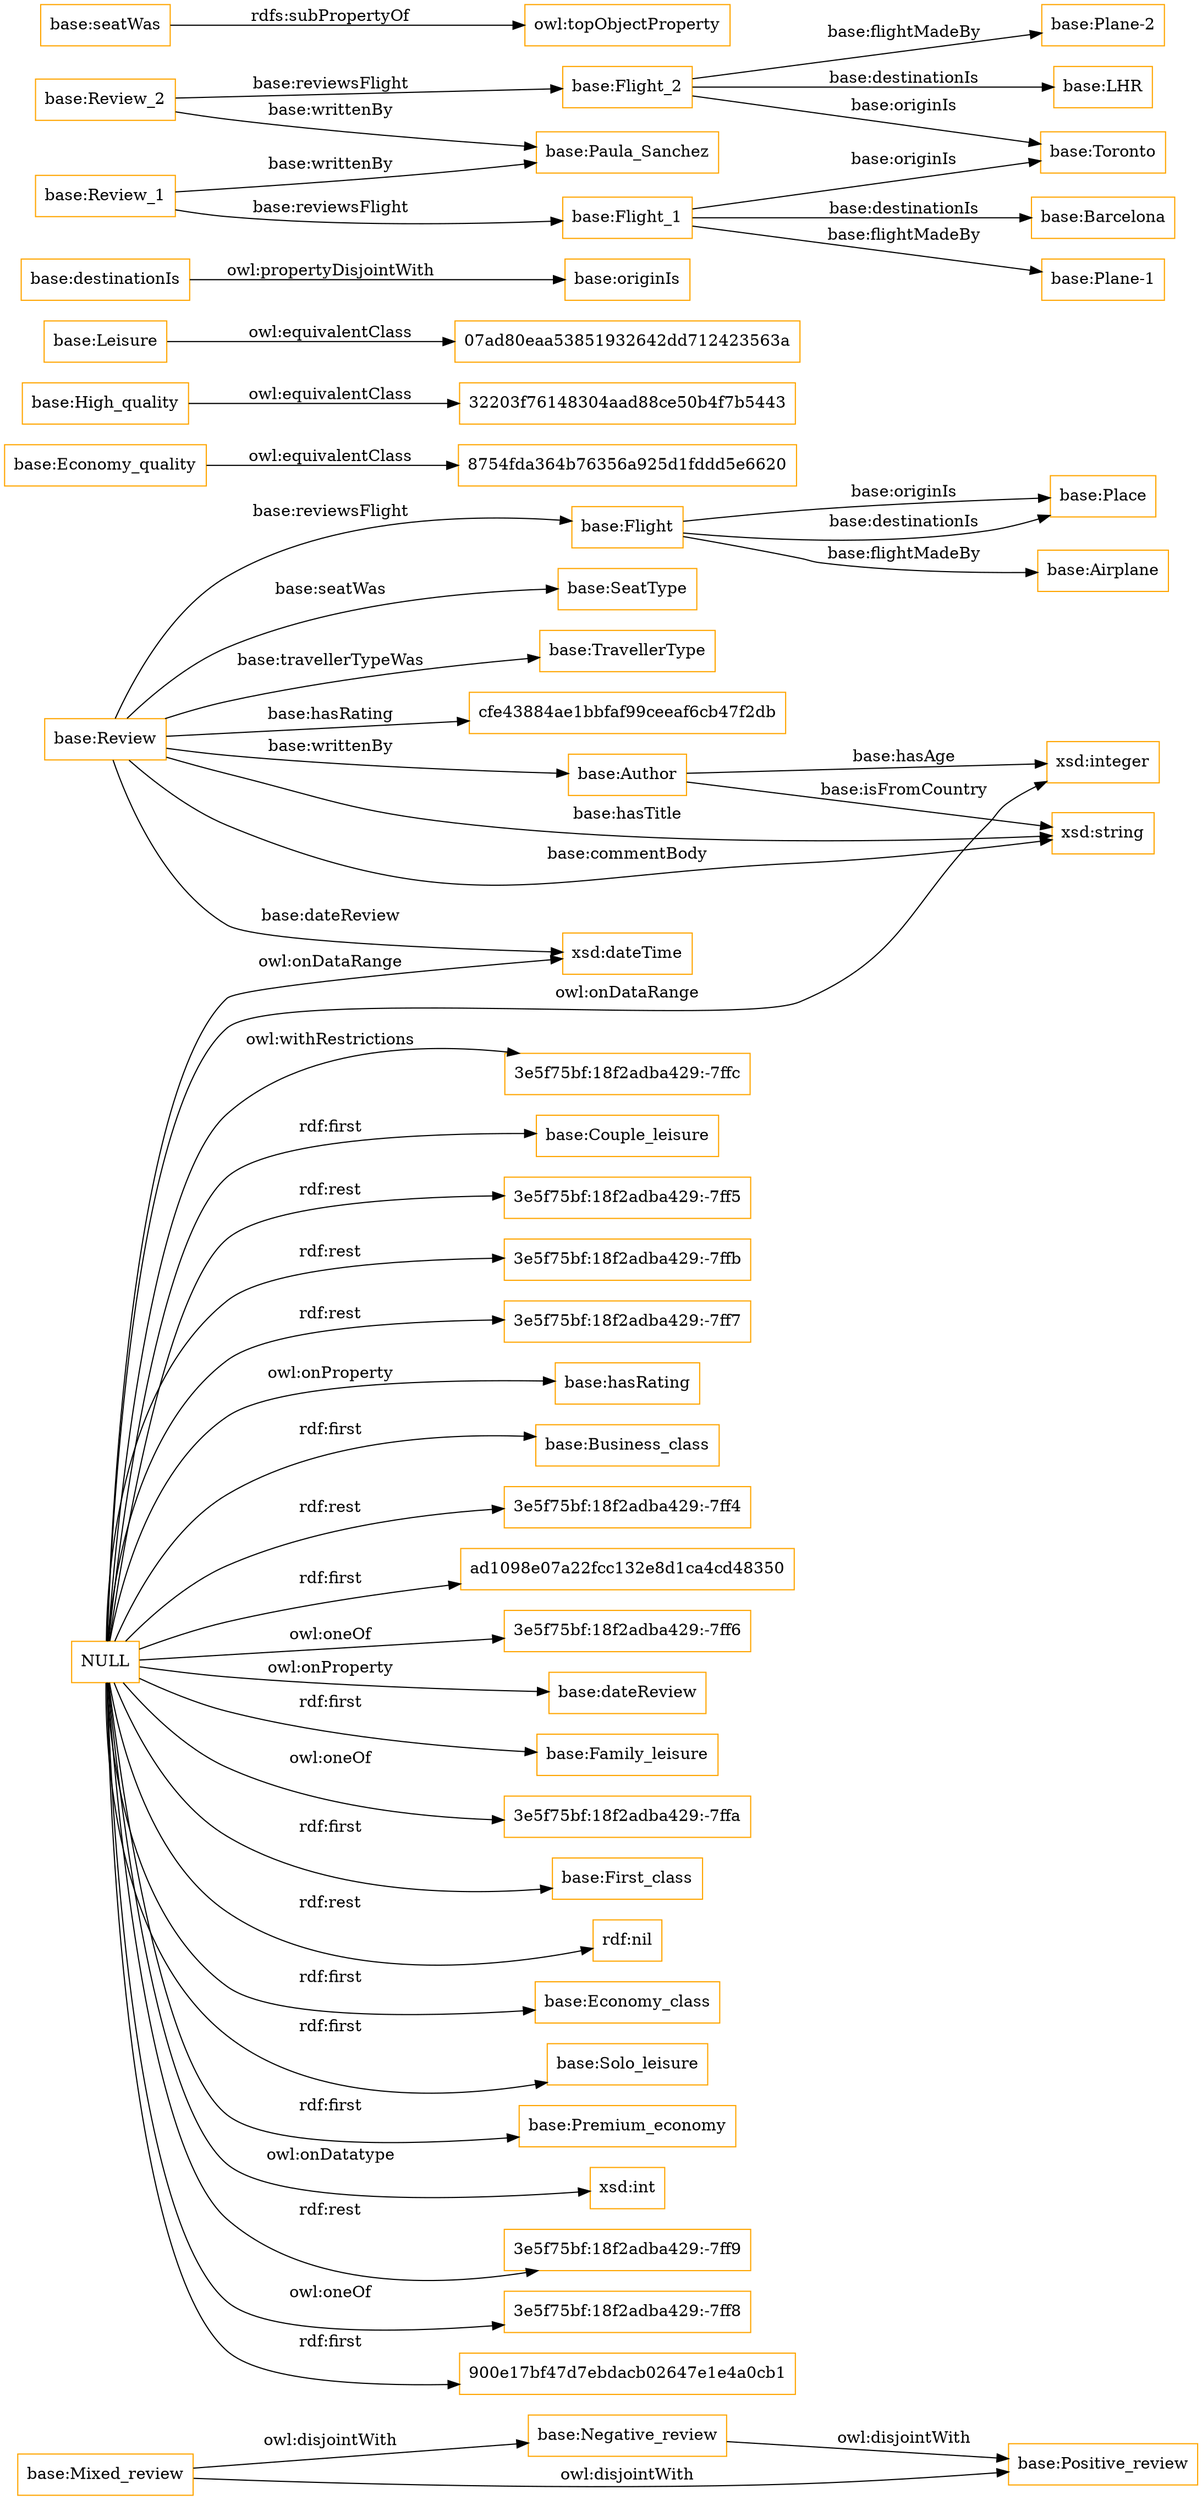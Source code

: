 digraph ar2dtool_diagram { 
rankdir=LR;
size="1501"
node [shape = rectangle, color="orange"]; "base:Mixed_review" "base:Airplane" "base:Economy_quality" "base:Review" "base:Negative_review" "base:Author" "8754fda364b76356a925d1fddd5e6620" "base:High_quality" "base:Flight" "base:Positive_review" "base:SeatType" "base:Place" "base:Leisure" "32203f76148304aad88ce50b4f7b5443" "base:TravellerType" "07ad80eaa53851932642dd712423563a" ; /*classes style*/
	"NULL" -> "3e5f75bf:18f2adba429:-7ff5" [ label = "rdf:rest" ];
	"NULL" -> "xsd:integer" [ label = "owl:onDataRange" ];
	"NULL" -> "xsd:dateTime" [ label = "owl:onDataRange" ];
	"NULL" -> "3e5f75bf:18f2adba429:-7ffb" [ label = "rdf:rest" ];
	"NULL" -> "3e5f75bf:18f2adba429:-7ff7" [ label = "rdf:rest" ];
	"NULL" -> "base:hasRating" [ label = "owl:onProperty" ];
	"NULL" -> "base:Business_class" [ label = "rdf:first" ];
	"NULL" -> "3e5f75bf:18f2adba429:-7ff4" [ label = "rdf:rest" ];
	"NULL" -> "ad1098e07a22fcc132e8d1ca4cd48350" [ label = "rdf:first" ];
	"NULL" -> "3e5f75bf:18f2adba429:-7ff6" [ label = "owl:oneOf" ];
	"NULL" -> "base:dateReview" [ label = "owl:onProperty" ];
	"NULL" -> "base:Family_leisure" [ label = "rdf:first" ];
	"NULL" -> "3e5f75bf:18f2adba429:-7ffa" [ label = "owl:oneOf" ];
	"NULL" -> "base:First_class" [ label = "rdf:first" ];
	"NULL" -> "rdf:nil" [ label = "rdf:rest" ];
	"NULL" -> "base:Economy_class" [ label = "rdf:first" ];
	"NULL" -> "base:Solo_leisure" [ label = "rdf:first" ];
	"NULL" -> "base:Premium_economy" [ label = "rdf:first" ];
	"NULL" -> "xsd:int" [ label = "owl:onDatatype" ];
	"NULL" -> "3e5f75bf:18f2adba429:-7ff9" [ label = "rdf:rest" ];
	"NULL" -> "3e5f75bf:18f2adba429:-7ff8" [ label = "owl:oneOf" ];
	"NULL" -> "900e17bf47d7ebdacb02647e1e4a0cb1" [ label = "rdf:first" ];
	"NULL" -> "3e5f75bf:18f2adba429:-7ffc" [ label = "owl:withRestrictions" ];
	"NULL" -> "base:Couple_leisure" [ label = "rdf:first" ];
	"base:destinationIs" -> "base:originIs" [ label = "owl:propertyDisjointWith" ];
	"base:Leisure" -> "07ad80eaa53851932642dd712423563a" [ label = "owl:equivalentClass" ];
	"base:Review_2" -> "base:Paula_Sanchez" [ label = "base:writtenBy" ];
	"base:Review_2" -> "base:Flight_2" [ label = "base:reviewsFlight" ];
	"base:High_quality" -> "32203f76148304aad88ce50b4f7b5443" [ label = "owl:equivalentClass" ];
	"base:Review_1" -> "base:Paula_Sanchez" [ label = "base:writtenBy" ];
	"base:Review_1" -> "base:Flight_1" [ label = "base:reviewsFlight" ];
	"base:seatWas" -> "owl:topObjectProperty" [ label = "rdfs:subPropertyOf" ];
	"base:Economy_quality" -> "8754fda364b76356a925d1fddd5e6620" [ label = "owl:equivalentClass" ];
	"base:Flight_2" -> "base:Toronto" [ label = "base:originIs" ];
	"base:Flight_2" -> "base:Plane-2" [ label = "base:flightMadeBy" ];
	"base:Flight_2" -> "base:LHR" [ label = "base:destinationIs" ];
	"base:Mixed_review" -> "base:Positive_review" [ label = "owl:disjointWith" ];
	"base:Mixed_review" -> "base:Negative_review" [ label = "owl:disjointWith" ];
	"base:Negative_review" -> "base:Positive_review" [ label = "owl:disjointWith" ];
	"base:Flight_1" -> "base:Toronto" [ label = "base:originIs" ];
	"base:Flight_1" -> "base:Plane-1" [ label = "base:flightMadeBy" ];
	"base:Flight_1" -> "base:Barcelona" [ label = "base:destinationIs" ];
	"base:Author" -> "xsd:string" [ label = "base:isFromCountry" ];
	"base:Review" -> "cfe43884ae1bbfaf99ceeaf6cb47f2db" [ label = "base:hasRating" ];
	"base:Review" -> "base:Flight" [ label = "base:reviewsFlight" ];
	"base:Review" -> "base:SeatType" [ label = "base:seatWas" ];
	"base:Flight" -> "base:Airplane" [ label = "base:flightMadeBy" ];
	"base:Review" -> "base:TravellerType" [ label = "base:travellerTypeWas" ];
	"base:Review" -> "base:Author" [ label = "base:writtenBy" ];
	"base:Review" -> "xsd:dateTime" [ label = "base:dateReview" ];
	"base:Flight" -> "base:Place" [ label = "base:originIs" ];
	"base:Review" -> "xsd:string" [ label = "base:hasTitle" ];
	"base:Flight" -> "base:Place" [ label = "base:destinationIs" ];
	"base:Author" -> "xsd:integer" [ label = "base:hasAge" ];
	"base:Review" -> "xsd:string" [ label = "base:commentBody" ];

}

